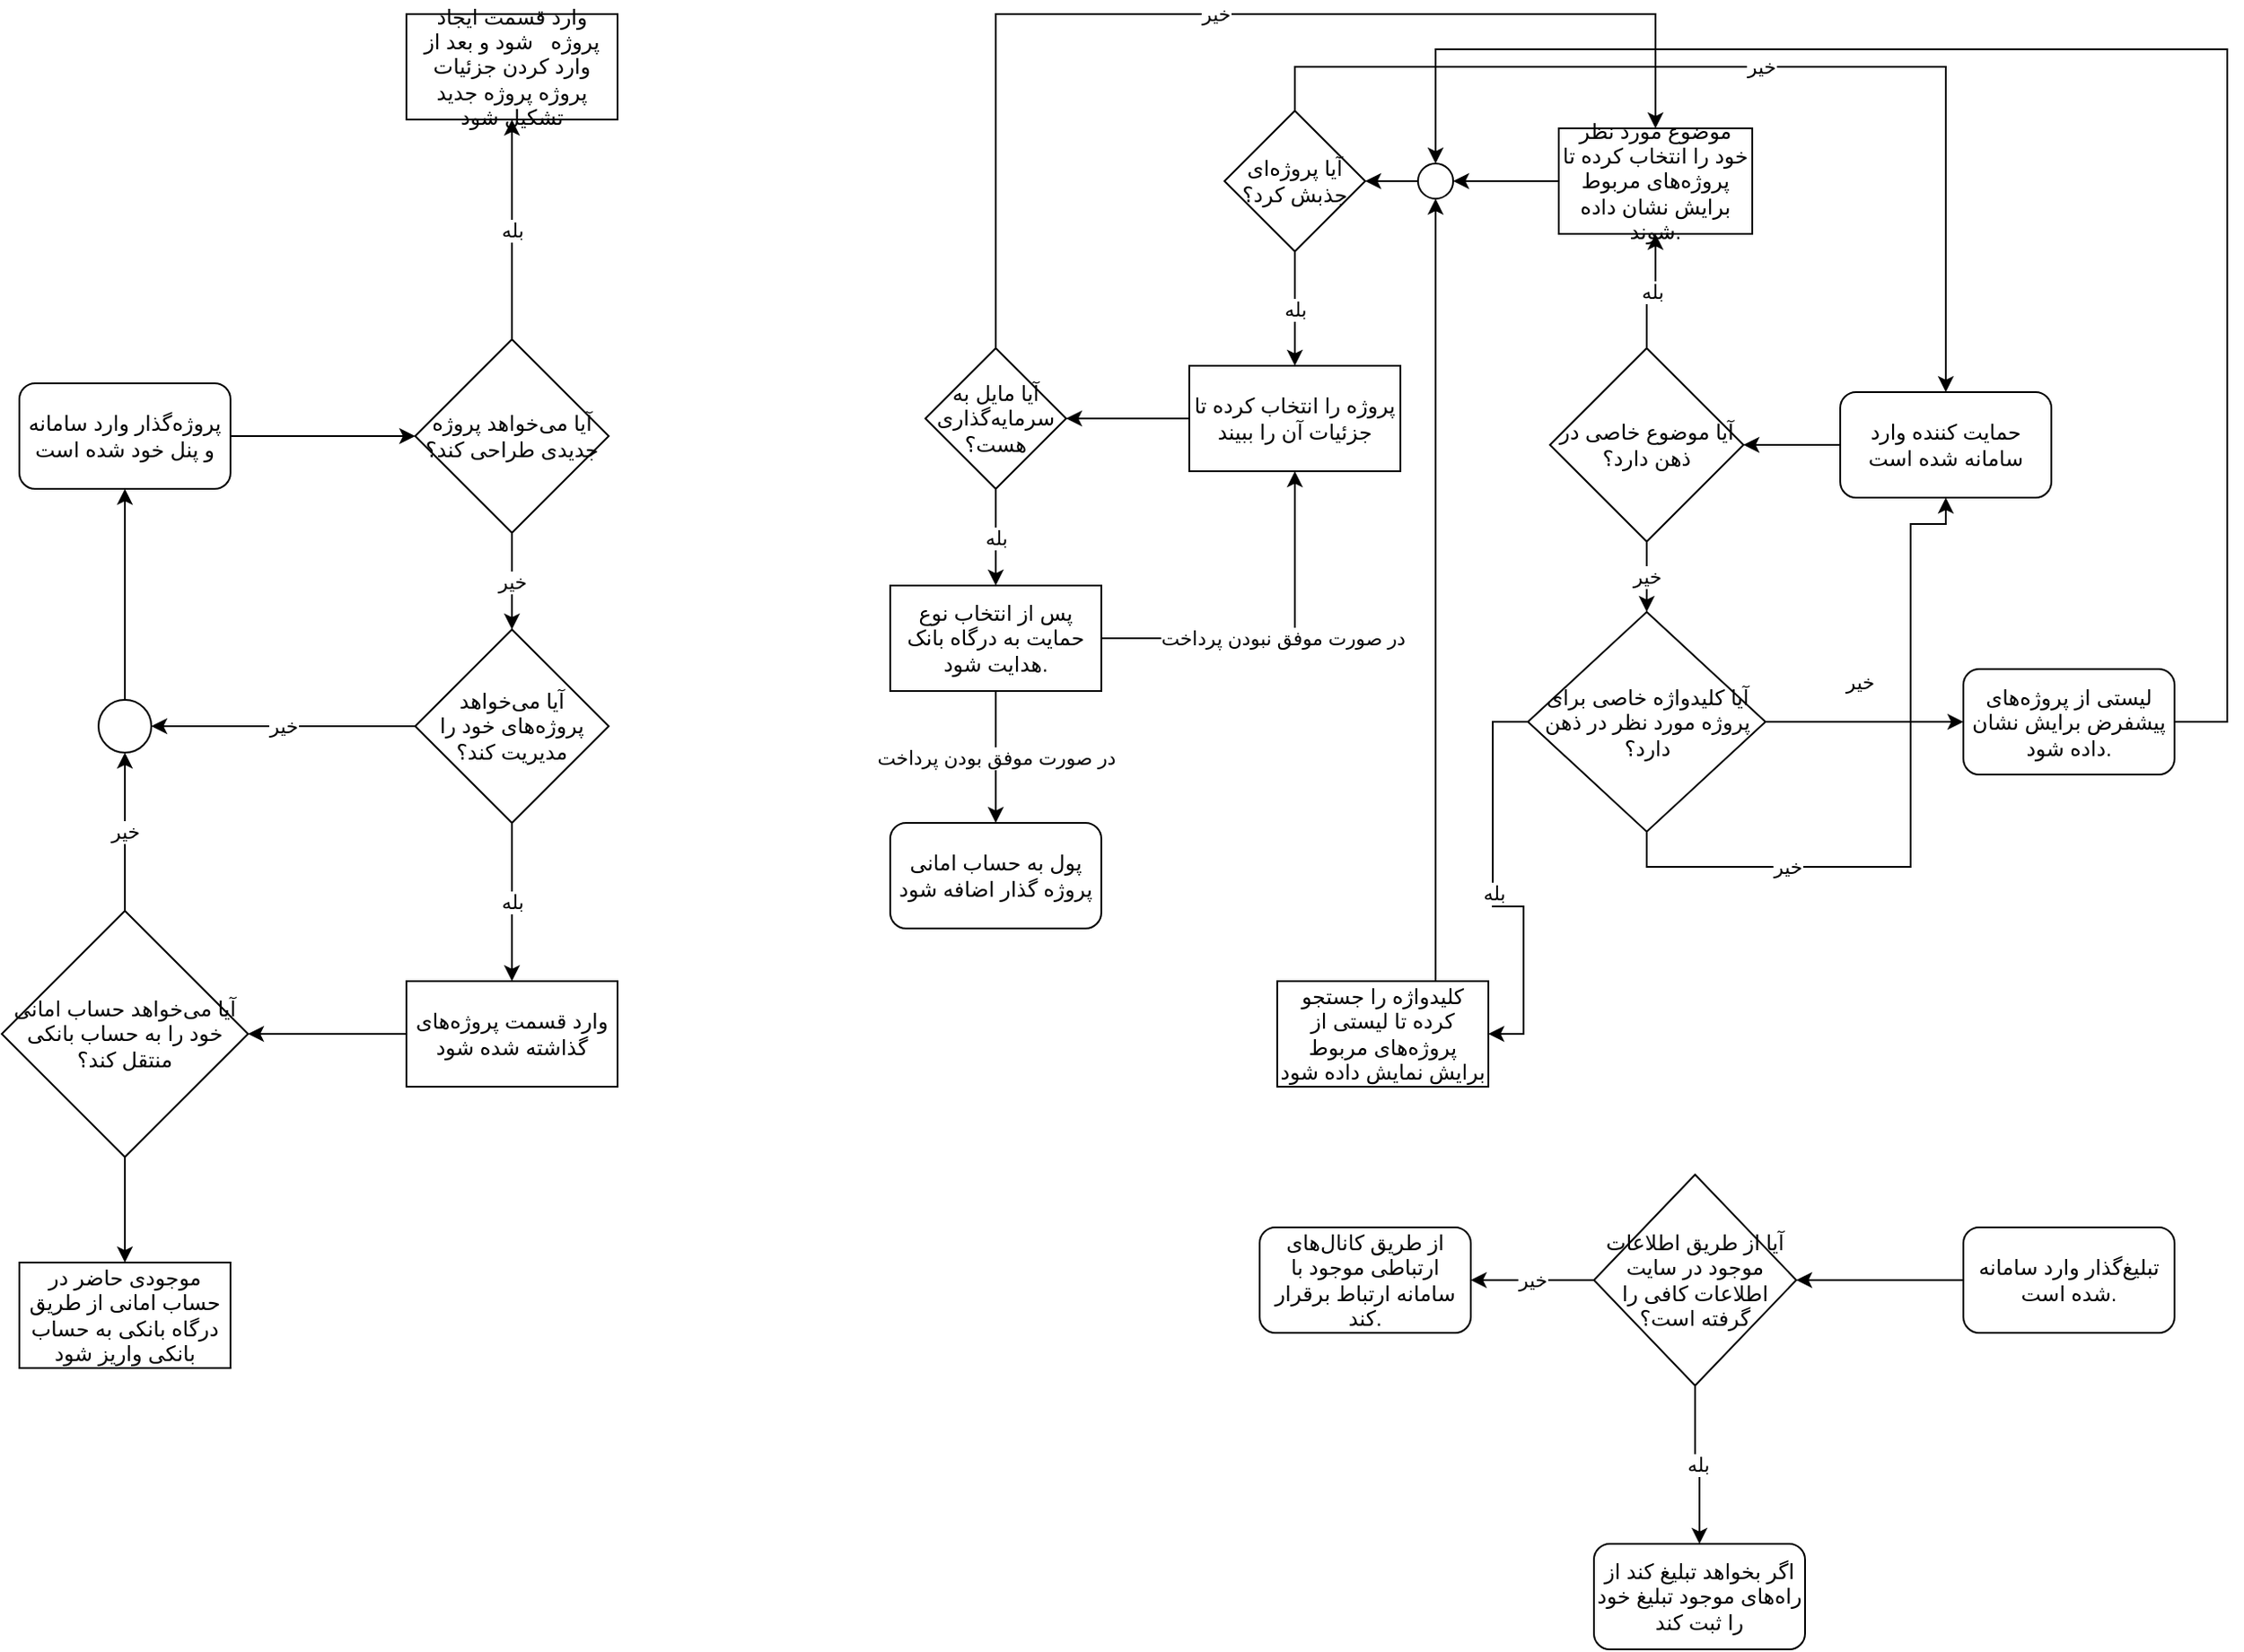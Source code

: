 <mxfile version="10.5.9" type="github"><diagram id="GM4aHO6DSNXgY2hBp16m" name="Page-1"><mxGraphModel dx="918" dy="616" grid="1" gridSize="10" guides="1" tooltips="1" connect="1" arrows="1" fold="1" page="1" pageScale="1" pageWidth="850" pageHeight="1100" math="0" shadow="0"><root><mxCell id="D2rGNsIUZsNP9-t_oaoN-0"/><mxCell id="D2rGNsIUZsNP9-t_oaoN-1" parent="D2rGNsIUZsNP9-t_oaoN-0"/><mxCell id="wzOLy3sFveUi5eah2--a-5" style="edgeStyle=orthogonalEdgeStyle;rounded=0;orthogonalLoop=1;jettySize=auto;html=1;entryX=0;entryY=0.5;entryDx=0;entryDy=0;" edge="1" parent="D2rGNsIUZsNP9-t_oaoN-1" source="wzOLy3sFveUi5eah2--a-0" target="wzOLy3sFveUi5eah2--a-2"><mxGeometry relative="1" as="geometry"/></mxCell><mxCell id="wzOLy3sFveUi5eah2--a-0" value="پروژه‌گذار وارد سامانه و پنل خود شده است" style="rounded=1;whiteSpace=wrap;html=1;" vertex="1" parent="D2rGNsIUZsNP9-t_oaoN-1"><mxGeometry x="25" y="240" width="120" height="60" as="geometry"/></mxCell><mxCell id="wzOLy3sFveUi5eah2--a-6" value="بله&lt;br&gt;" style="edgeStyle=orthogonalEdgeStyle;rounded=0;orthogonalLoop=1;jettySize=auto;html=1;entryX=0.5;entryY=1;entryDx=0;entryDy=0;" edge="1" parent="D2rGNsIUZsNP9-t_oaoN-1" source="wzOLy3sFveUi5eah2--a-2" target="wzOLy3sFveUi5eah2--a-7"><mxGeometry relative="1" as="geometry"><mxPoint x="305" y="110" as="targetPoint"/></mxGeometry></mxCell><mxCell id="wzOLy3sFveUi5eah2--a-13" value="خیر" style="edgeStyle=orthogonalEdgeStyle;rounded=0;orthogonalLoop=1;jettySize=auto;html=1;exitX=0.5;exitY=1;exitDx=0;exitDy=0;" edge="1" parent="D2rGNsIUZsNP9-t_oaoN-1" source="wzOLy3sFveUi5eah2--a-2" target="wzOLy3sFveUi5eah2--a-9"><mxGeometry relative="1" as="geometry"/></mxCell><mxCell id="wzOLy3sFveUi5eah2--a-2" value="آیا می‌خواهد پروژه جدیدی طراحی کند؟" style="rhombus;whiteSpace=wrap;html=1;" vertex="1" parent="D2rGNsIUZsNP9-t_oaoN-1"><mxGeometry x="250" y="215" width="110" height="110" as="geometry"/></mxCell><mxCell id="wzOLy3sFveUi5eah2--a-7" value="وارد قسمت ایجاد پروژه&amp;nbsp; &amp;nbsp;شود و بعد از وارد کردن جزئیات پروژه پروژه جدید تشکیل شود" style="rounded=0;whiteSpace=wrap;html=1;" vertex="1" parent="D2rGNsIUZsNP9-t_oaoN-1"><mxGeometry x="245" y="30" width="120" height="60" as="geometry"/></mxCell><mxCell id="wzOLy3sFveUi5eah2--a-14" value="بله" style="edgeStyle=orthogonalEdgeStyle;rounded=0;orthogonalLoop=1;jettySize=auto;html=1;entryX=0.5;entryY=0;entryDx=0;entryDy=0;" edge="1" parent="D2rGNsIUZsNP9-t_oaoN-1" source="wzOLy3sFveUi5eah2--a-9" target="wzOLy3sFveUi5eah2--a-15"><mxGeometry relative="1" as="geometry"><mxPoint x="305" y="540" as="targetPoint"/></mxGeometry></mxCell><mxCell id="wzOLy3sFveUi5eah2--a-24" value="خیر&lt;br&gt;" style="edgeStyle=orthogonalEdgeStyle;rounded=0;orthogonalLoop=1;jettySize=auto;html=1;exitX=0;exitY=0.5;exitDx=0;exitDy=0;entryX=1;entryY=0.5;entryDx=0;entryDy=0;" edge="1" parent="D2rGNsIUZsNP9-t_oaoN-1" source="wzOLy3sFveUi5eah2--a-9" target="wzOLy3sFveUi5eah2--a-46"><mxGeometry relative="1" as="geometry"><mxPoint x="120" y="410" as="targetPoint"/></mxGeometry></mxCell><mxCell id="wzOLy3sFveUi5eah2--a-9" value="آیا می‌خواهد پروژه‌های خود را مدیریت کند؟" style="rhombus;whiteSpace=wrap;html=1;" vertex="1" parent="D2rGNsIUZsNP9-t_oaoN-1"><mxGeometry x="250" y="380" width="110" height="110" as="geometry"/></mxCell><mxCell id="wzOLy3sFveUi5eah2--a-42" style="edgeStyle=orthogonalEdgeStyle;rounded=0;orthogonalLoop=1;jettySize=auto;html=1;entryX=1;entryY=0.5;entryDx=0;entryDy=0;" edge="1" parent="D2rGNsIUZsNP9-t_oaoN-1" source="wzOLy3sFveUi5eah2--a-15" target="wzOLy3sFveUi5eah2--a-43"><mxGeometry relative="1" as="geometry"><mxPoint x="170" y="580" as="targetPoint"/></mxGeometry></mxCell><mxCell id="wzOLy3sFveUi5eah2--a-15" value="وارد قسمت پروژه‌های گذاشته شده شود" style="rounded=0;whiteSpace=wrap;html=1;" vertex="1" parent="D2rGNsIUZsNP9-t_oaoN-1"><mxGeometry x="245" y="580" width="120" height="60" as="geometry"/></mxCell><mxCell id="wzOLy3sFveUi5eah2--a-23" style="edgeStyle=orthogonalEdgeStyle;rounded=0;orthogonalLoop=1;jettySize=auto;html=1;exitX=0;exitY=0.5;exitDx=0;exitDy=0;entryX=1;entryY=0.5;entryDx=0;entryDy=0;" edge="1" parent="D2rGNsIUZsNP9-t_oaoN-1" source="wzOLy3sFveUi5eah2--a-17" target="wzOLy3sFveUi5eah2--a-20"><mxGeometry relative="1" as="geometry"/></mxCell><mxCell id="wzOLy3sFveUi5eah2--a-17" value="حمایت کننده وارد سامانه شده است" style="rounded=1;whiteSpace=wrap;html=1;" vertex="1" parent="D2rGNsIUZsNP9-t_oaoN-1"><mxGeometry x="1060" y="245" width="120" height="60" as="geometry"/></mxCell><mxCell id="wzOLy3sFveUi5eah2--a-18" value="بله&lt;br&gt;" style="edgeStyle=orthogonalEdgeStyle;rounded=0;orthogonalLoop=1;jettySize=auto;html=1;entryX=0.5;entryY=1;entryDx=0;entryDy=0;" edge="1" parent="D2rGNsIUZsNP9-t_oaoN-1" source="wzOLy3sFveUi5eah2--a-20" target="wzOLy3sFveUi5eah2--a-26"><mxGeometry relative="1" as="geometry"><mxPoint x="950" y="145" as="targetPoint"/></mxGeometry></mxCell><mxCell id="wzOLy3sFveUi5eah2--a-19" value="خیر" style="edgeStyle=orthogonalEdgeStyle;rounded=0;orthogonalLoop=1;jettySize=auto;html=1;exitX=0.5;exitY=1;exitDx=0;exitDy=0;" edge="1" parent="D2rGNsIUZsNP9-t_oaoN-1" source="wzOLy3sFveUi5eah2--a-20" target="wzOLy3sFveUi5eah2--a-22"><mxGeometry relative="1" as="geometry"/></mxCell><mxCell id="wzOLy3sFveUi5eah2--a-20" value="آیا موضوع خاصی در ذهن دارد؟" style="rhombus;whiteSpace=wrap;html=1;" vertex="1" parent="D2rGNsIUZsNP9-t_oaoN-1"><mxGeometry x="895" y="220" width="110" height="110" as="geometry"/></mxCell><mxCell id="wzOLy3sFveUi5eah2--a-52" value="خیر" style="edgeStyle=orthogonalEdgeStyle;rounded=0;orthogonalLoop=1;jettySize=auto;html=1;entryX=0;entryY=0.5;entryDx=0;entryDy=0;" edge="1" parent="D2rGNsIUZsNP9-t_oaoN-1" source="wzOLy3sFveUi5eah2--a-22" target="wzOLy3sFveUi5eah2--a-53"><mxGeometry x="0.009" y="23" relative="1" as="geometry"><mxPoint x="1090" y="432.5" as="targetPoint"/><mxPoint x="-4" as="offset"/></mxGeometry></mxCell><mxCell id="wzOLy3sFveUi5eah2--a-62" value="بله&lt;br&gt;" style="edgeStyle=orthogonalEdgeStyle;rounded=0;orthogonalLoop=1;jettySize=auto;html=1;exitX=0;exitY=0.5;exitDx=0;exitDy=0;entryX=1;entryY=0.5;entryDx=0;entryDy=0;" edge="1" parent="D2rGNsIUZsNP9-t_oaoN-1" source="wzOLy3sFveUi5eah2--a-22" target="wzOLy3sFveUi5eah2--a-60"><mxGeometry relative="1" as="geometry"/></mxCell><mxCell id="wzOLy3sFveUi5eah2--a-64" value="خیر" style="edgeStyle=orthogonalEdgeStyle;rounded=0;orthogonalLoop=1;jettySize=auto;html=1;exitX=0.5;exitY=1;exitDx=0;exitDy=0;entryX=0.5;entryY=1;entryDx=0;entryDy=0;" edge="1" parent="D2rGNsIUZsNP9-t_oaoN-1" source="wzOLy3sFveUi5eah2--a-22" target="wzOLy3sFveUi5eah2--a-17"><mxGeometry x="-0.5" relative="1" as="geometry"><Array as="points"><mxPoint x="950" y="515"/><mxPoint x="1100" y="515"/><mxPoint x="1100" y="320"/><mxPoint x="1120" y="320"/></Array><mxPoint as="offset"/></mxGeometry></mxCell><mxCell id="wzOLy3sFveUi5eah2--a-22" value="آیا کلیدواژه خاصی برای پروژه مورد نظر در ذهن دارد؟" style="rhombus;whiteSpace=wrap;html=1;" vertex="1" parent="D2rGNsIUZsNP9-t_oaoN-1"><mxGeometry x="882.5" y="370" width="135" height="125" as="geometry"/></mxCell><mxCell id="wzOLy3sFveUi5eah2--a-29" style="edgeStyle=orthogonalEdgeStyle;rounded=0;orthogonalLoop=1;jettySize=auto;html=1;entryX=1;entryY=0.5;entryDx=0;entryDy=0;" edge="1" parent="D2rGNsIUZsNP9-t_oaoN-1" source="wzOLy3sFveUi5eah2--a-26" target="wzOLy3sFveUi5eah2--a-55"><mxGeometry relative="1" as="geometry"><mxPoint x="850" y="125" as="targetPoint"/></mxGeometry></mxCell><mxCell id="wzOLy3sFveUi5eah2--a-26" value="موضوع مورد نظر خود را انتخاب کرده تا پروژه‌های مربوط برایش نشان داده شوند." style="rounded=0;whiteSpace=wrap;html=1;" vertex="1" parent="D2rGNsIUZsNP9-t_oaoN-1"><mxGeometry x="900" y="95" width="110" height="60" as="geometry"/></mxCell><mxCell id="wzOLy3sFveUi5eah2--a-30" value="بله" style="edgeStyle=orthogonalEdgeStyle;rounded=0;orthogonalLoop=1;jettySize=auto;html=1;exitX=0.5;exitY=1;exitDx=0;exitDy=0;entryX=0.5;entryY=0;entryDx=0;entryDy=0;" edge="1" parent="D2rGNsIUZsNP9-t_oaoN-1" source="wzOLy3sFveUi5eah2--a-28" target="wzOLy3sFveUi5eah2--a-31"><mxGeometry relative="1" as="geometry"><mxPoint x="770" y="210" as="targetPoint"/></mxGeometry></mxCell><mxCell id="wzOLy3sFveUi5eah2--a-50" value="خیر&lt;br&gt;" style="edgeStyle=orthogonalEdgeStyle;rounded=0;orthogonalLoop=1;jettySize=auto;html=1;entryX=0.5;entryY=0;entryDx=0;entryDy=0;" edge="1" parent="D2rGNsIUZsNP9-t_oaoN-1" source="wzOLy3sFveUi5eah2--a-28" target="wzOLy3sFveUi5eah2--a-17"><mxGeometry relative="1" as="geometry"><mxPoint x="1130" y="30" as="targetPoint"/><Array as="points"><mxPoint x="750" y="60"/><mxPoint x="1120" y="60"/></Array></mxGeometry></mxCell><mxCell id="wzOLy3sFveUi5eah2--a-28" value="آیا پروژه‌ای جذبش کرد؟" style="rhombus;whiteSpace=wrap;html=1;" vertex="1" parent="D2rGNsIUZsNP9-t_oaoN-1"><mxGeometry x="710" y="85" width="80" height="80" as="geometry"/></mxCell><mxCell id="wzOLy3sFveUi5eah2--a-32" style="edgeStyle=orthogonalEdgeStyle;rounded=0;orthogonalLoop=1;jettySize=auto;html=1;entryX=1;entryY=0.5;entryDx=0;entryDy=0;" edge="1" parent="D2rGNsIUZsNP9-t_oaoN-1" source="wzOLy3sFveUi5eah2--a-31" target="wzOLy3sFveUi5eah2--a-33"><mxGeometry relative="1" as="geometry"><mxPoint x="630" y="260" as="targetPoint"/></mxGeometry></mxCell><mxCell id="wzOLy3sFveUi5eah2--a-31" value="پروژه را انتخاب کرده تا جزئیات آن را ببیند" style="rounded=0;whiteSpace=wrap;html=1;" vertex="1" parent="D2rGNsIUZsNP9-t_oaoN-1"><mxGeometry x="690" y="230" width="120" height="60" as="geometry"/></mxCell><mxCell id="wzOLy3sFveUi5eah2--a-34" value="بله" style="edgeStyle=orthogonalEdgeStyle;rounded=0;orthogonalLoop=1;jettySize=auto;html=1;entryX=0.5;entryY=0;entryDx=0;entryDy=0;" edge="1" parent="D2rGNsIUZsNP9-t_oaoN-1" source="wzOLy3sFveUi5eah2--a-33" target="wzOLy3sFveUi5eah2--a-35"><mxGeometry relative="1" as="geometry"><mxPoint x="580" y="380" as="targetPoint"/></mxGeometry></mxCell><mxCell id="wzOLy3sFveUi5eah2--a-51" value="خیر" style="edgeStyle=orthogonalEdgeStyle;rounded=0;orthogonalLoop=1;jettySize=auto;html=1;entryX=0.5;entryY=0;entryDx=0;entryDy=0;" edge="1" parent="D2rGNsIUZsNP9-t_oaoN-1" source="wzOLy3sFveUi5eah2--a-33" target="wzOLy3sFveUi5eah2--a-26"><mxGeometry relative="1" as="geometry"><Array as="points"><mxPoint x="580" y="30"/><mxPoint x="955" y="30"/></Array></mxGeometry></mxCell><mxCell id="wzOLy3sFveUi5eah2--a-33" value="آیا مایل به سرمایه‌گذاری هست؟" style="rhombus;whiteSpace=wrap;html=1;" vertex="1" parent="D2rGNsIUZsNP9-t_oaoN-1"><mxGeometry x="540" y="220" width="80" height="80" as="geometry"/></mxCell><mxCell id="wzOLy3sFveUi5eah2--a-37" value="در صورت موفق نبودن پرداخت&lt;br&gt;" style="edgeStyle=orthogonalEdgeStyle;rounded=0;orthogonalLoop=1;jettySize=auto;html=1;entryX=0.5;entryY=1;entryDx=0;entryDy=0;" edge="1" parent="D2rGNsIUZsNP9-t_oaoN-1" source="wzOLy3sFveUi5eah2--a-35" target="wzOLy3sFveUi5eah2--a-31"><mxGeometry relative="1" as="geometry"/></mxCell><mxCell id="wzOLy3sFveUi5eah2--a-40" value="در صورت موفق بودن پرداخت" style="edgeStyle=orthogonalEdgeStyle;rounded=0;orthogonalLoop=1;jettySize=auto;html=1;entryX=0.5;entryY=0;entryDx=0;entryDy=0;" edge="1" parent="D2rGNsIUZsNP9-t_oaoN-1" source="wzOLy3sFveUi5eah2--a-35" target="wzOLy3sFveUi5eah2--a-41"><mxGeometry relative="1" as="geometry"><mxPoint x="580" y="480" as="targetPoint"/></mxGeometry></mxCell><mxCell id="wzOLy3sFveUi5eah2--a-35" value="پس از انتخاب نوع حمایت به درگاه بانک هدایت شود." style="rounded=0;whiteSpace=wrap;html=1;" vertex="1" parent="D2rGNsIUZsNP9-t_oaoN-1"><mxGeometry x="520" y="355" width="120" height="60" as="geometry"/></mxCell><mxCell id="wzOLy3sFveUi5eah2--a-41" value="پول به حساب امانی پروژه گذار اضافه شود" style="rounded=1;whiteSpace=wrap;html=1;" vertex="1" parent="D2rGNsIUZsNP9-t_oaoN-1"><mxGeometry x="520" y="490" width="120" height="60" as="geometry"/></mxCell><mxCell id="wzOLy3sFveUi5eah2--a-44" style="edgeStyle=orthogonalEdgeStyle;rounded=0;orthogonalLoop=1;jettySize=auto;html=1;entryX=0.5;entryY=0;entryDx=0;entryDy=0;" edge="1" parent="D2rGNsIUZsNP9-t_oaoN-1" source="wzOLy3sFveUi5eah2--a-43" target="wzOLy3sFveUi5eah2--a-49"><mxGeometry relative="1" as="geometry"><mxPoint x="85" y="720" as="targetPoint"/></mxGeometry></mxCell><mxCell id="wzOLy3sFveUi5eah2--a-45" value="خیر" style="edgeStyle=orthogonalEdgeStyle;rounded=0;orthogonalLoop=1;jettySize=auto;html=1;entryX=0.5;entryY=1;entryDx=0;entryDy=0;" edge="1" parent="D2rGNsIUZsNP9-t_oaoN-1" source="wzOLy3sFveUi5eah2--a-43" target="wzOLy3sFveUi5eah2--a-46"><mxGeometry relative="1" as="geometry"><mxPoint x="90" y="420" as="targetPoint"/></mxGeometry></mxCell><mxCell id="wzOLy3sFveUi5eah2--a-43" value="آیا می‌خواهد حساب امانی خود را به حساب بانکی منتقل کند؟" style="rhombus;whiteSpace=wrap;html=1;" vertex="1" parent="D2rGNsIUZsNP9-t_oaoN-1"><mxGeometry x="15" y="540" width="140" height="140" as="geometry"/></mxCell><mxCell id="wzOLy3sFveUi5eah2--a-47" style="edgeStyle=orthogonalEdgeStyle;rounded=0;orthogonalLoop=1;jettySize=auto;html=1;exitX=0.5;exitY=0;exitDx=0;exitDy=0;" edge="1" parent="D2rGNsIUZsNP9-t_oaoN-1" source="wzOLy3sFveUi5eah2--a-46" target="wzOLy3sFveUi5eah2--a-0"><mxGeometry relative="1" as="geometry"/></mxCell><mxCell id="wzOLy3sFveUi5eah2--a-46" value="" style="ellipse;whiteSpace=wrap;html=1;aspect=fixed;" vertex="1" parent="D2rGNsIUZsNP9-t_oaoN-1"><mxGeometry x="70" y="420" width="30" height="30" as="geometry"/></mxCell><mxCell id="wzOLy3sFveUi5eah2--a-49" value="موجودی حاضر در حساب امانی از طریق درگاه بانکی به حساب بانکی واریز شود" style="rounded=0;whiteSpace=wrap;html=1;" vertex="1" parent="D2rGNsIUZsNP9-t_oaoN-1"><mxGeometry x="25" y="740" width="120" height="60" as="geometry"/></mxCell><mxCell id="wzOLy3sFveUi5eah2--a-54" style="edgeStyle=orthogonalEdgeStyle;rounded=0;orthogonalLoop=1;jettySize=auto;html=1;entryX=0.5;entryY=0;entryDx=0;entryDy=0;exitX=1;exitY=0.5;exitDx=0;exitDy=0;" edge="1" parent="D2rGNsIUZsNP9-t_oaoN-1" source="wzOLy3sFveUi5eah2--a-53" target="wzOLy3sFveUi5eah2--a-55"><mxGeometry relative="1" as="geometry"><mxPoint x="1230" y="20" as="targetPoint"/><Array as="points"><mxPoint x="1280" y="433"/><mxPoint x="1280" y="50"/><mxPoint x="830" y="50"/></Array></mxGeometry></mxCell><mxCell id="wzOLy3sFveUi5eah2--a-53" value="لیستی از پروژه‌های پیشفرض برایش نشان داده شود." style="rounded=1;whiteSpace=wrap;html=1;" vertex="1" parent="D2rGNsIUZsNP9-t_oaoN-1"><mxGeometry x="1130" y="402.5" width="120" height="60" as="geometry"/></mxCell><mxCell id="wzOLy3sFveUi5eah2--a-59" style="edgeStyle=orthogonalEdgeStyle;rounded=0;orthogonalLoop=1;jettySize=auto;html=1;entryX=1;entryY=0.5;entryDx=0;entryDy=0;" edge="1" parent="D2rGNsIUZsNP9-t_oaoN-1" source="wzOLy3sFveUi5eah2--a-55" target="wzOLy3sFveUi5eah2--a-28"><mxGeometry relative="1" as="geometry"/></mxCell><mxCell id="wzOLy3sFveUi5eah2--a-55" value="" style="ellipse;whiteSpace=wrap;html=1;aspect=fixed;" vertex="1" parent="D2rGNsIUZsNP9-t_oaoN-1"><mxGeometry x="820" y="115" width="20" height="20" as="geometry"/></mxCell><mxCell id="wzOLy3sFveUi5eah2--a-63" style="edgeStyle=orthogonalEdgeStyle;rounded=0;orthogonalLoop=1;jettySize=auto;html=1;entryX=0.5;entryY=1;entryDx=0;entryDy=0;" edge="1" parent="D2rGNsIUZsNP9-t_oaoN-1" source="wzOLy3sFveUi5eah2--a-60" target="wzOLy3sFveUi5eah2--a-55"><mxGeometry relative="1" as="geometry"><Array as="points"><mxPoint x="830" y="470"/><mxPoint x="830" y="470"/></Array></mxGeometry></mxCell><mxCell id="wzOLy3sFveUi5eah2--a-60" value="کلیدواژه را جستجو کرده تا لیستی از پروژه‌های مربوط برایش نمایش داده شود" style="rounded=0;whiteSpace=wrap;html=1;" vertex="1" parent="D2rGNsIUZsNP9-t_oaoN-1"><mxGeometry x="740" y="580" width="120" height="60" as="geometry"/></mxCell><mxCell id="wzOLy3sFveUi5eah2--a-66" style="edgeStyle=orthogonalEdgeStyle;rounded=0;orthogonalLoop=1;jettySize=auto;html=1;entryX=1;entryY=0.5;entryDx=0;entryDy=0;" edge="1" parent="D2rGNsIUZsNP9-t_oaoN-1" source="wzOLy3sFveUi5eah2--a-65" target="wzOLy3sFveUi5eah2--a-67"><mxGeometry relative="1" as="geometry"><mxPoint x="1050" y="730" as="targetPoint"/></mxGeometry></mxCell><mxCell id="wzOLy3sFveUi5eah2--a-65" value="تبلیغ‌گذار وارد سامانه شده است." style="rounded=1;whiteSpace=wrap;html=1;" vertex="1" parent="D2rGNsIUZsNP9-t_oaoN-1"><mxGeometry x="1130" y="720" width="120" height="60" as="geometry"/></mxCell><mxCell id="wzOLy3sFveUi5eah2--a-68" value="بله" style="edgeStyle=orthogonalEdgeStyle;rounded=0;orthogonalLoop=1;jettySize=auto;html=1;entryX=0.5;entryY=0;entryDx=0;entryDy=0;" edge="1" parent="D2rGNsIUZsNP9-t_oaoN-1" source="wzOLy3sFveUi5eah2--a-67" target="wzOLy3sFveUi5eah2--a-71"><mxGeometry relative="1" as="geometry"><mxPoint x="975" y="890" as="targetPoint"/></mxGeometry></mxCell><mxCell id="wzOLy3sFveUi5eah2--a-72" value="خیر" style="edgeStyle=orthogonalEdgeStyle;rounded=0;orthogonalLoop=1;jettySize=auto;html=1;entryX=1;entryY=0.5;entryDx=0;entryDy=0;" edge="1" parent="D2rGNsIUZsNP9-t_oaoN-1" source="wzOLy3sFveUi5eah2--a-67" target="wzOLy3sFveUi5eah2--a-73"><mxGeometry relative="1" as="geometry"><mxPoint x="860" y="750" as="targetPoint"/></mxGeometry></mxCell><mxCell id="wzOLy3sFveUi5eah2--a-67" value="آیا از طریق اطلاعات موجود در سایت اطلاعات کافی را گرفته است؟" style="rhombus;whiteSpace=wrap;html=1;" vertex="1" parent="D2rGNsIUZsNP9-t_oaoN-1"><mxGeometry x="920" y="690" width="115" height="120" as="geometry"/></mxCell><mxCell id="wzOLy3sFveUi5eah2--a-71" value="اگر بخواهد تبلیغ کند از راه‌های موجود تبلیغ خود را ثبت کند" style="rounded=1;whiteSpace=wrap;html=1;" vertex="1" parent="D2rGNsIUZsNP9-t_oaoN-1"><mxGeometry x="920" y="900" width="120" height="60" as="geometry"/></mxCell><mxCell id="wzOLy3sFveUi5eah2--a-73" value="از طریق کانال‌های ارتباطی موجود با سامانه ارتباط برقرار کند." style="rounded=1;whiteSpace=wrap;html=1;" vertex="1" parent="D2rGNsIUZsNP9-t_oaoN-1"><mxGeometry x="730" y="720" width="120" height="60" as="geometry"/></mxCell></root></mxGraphModel></diagram></mxfile>
